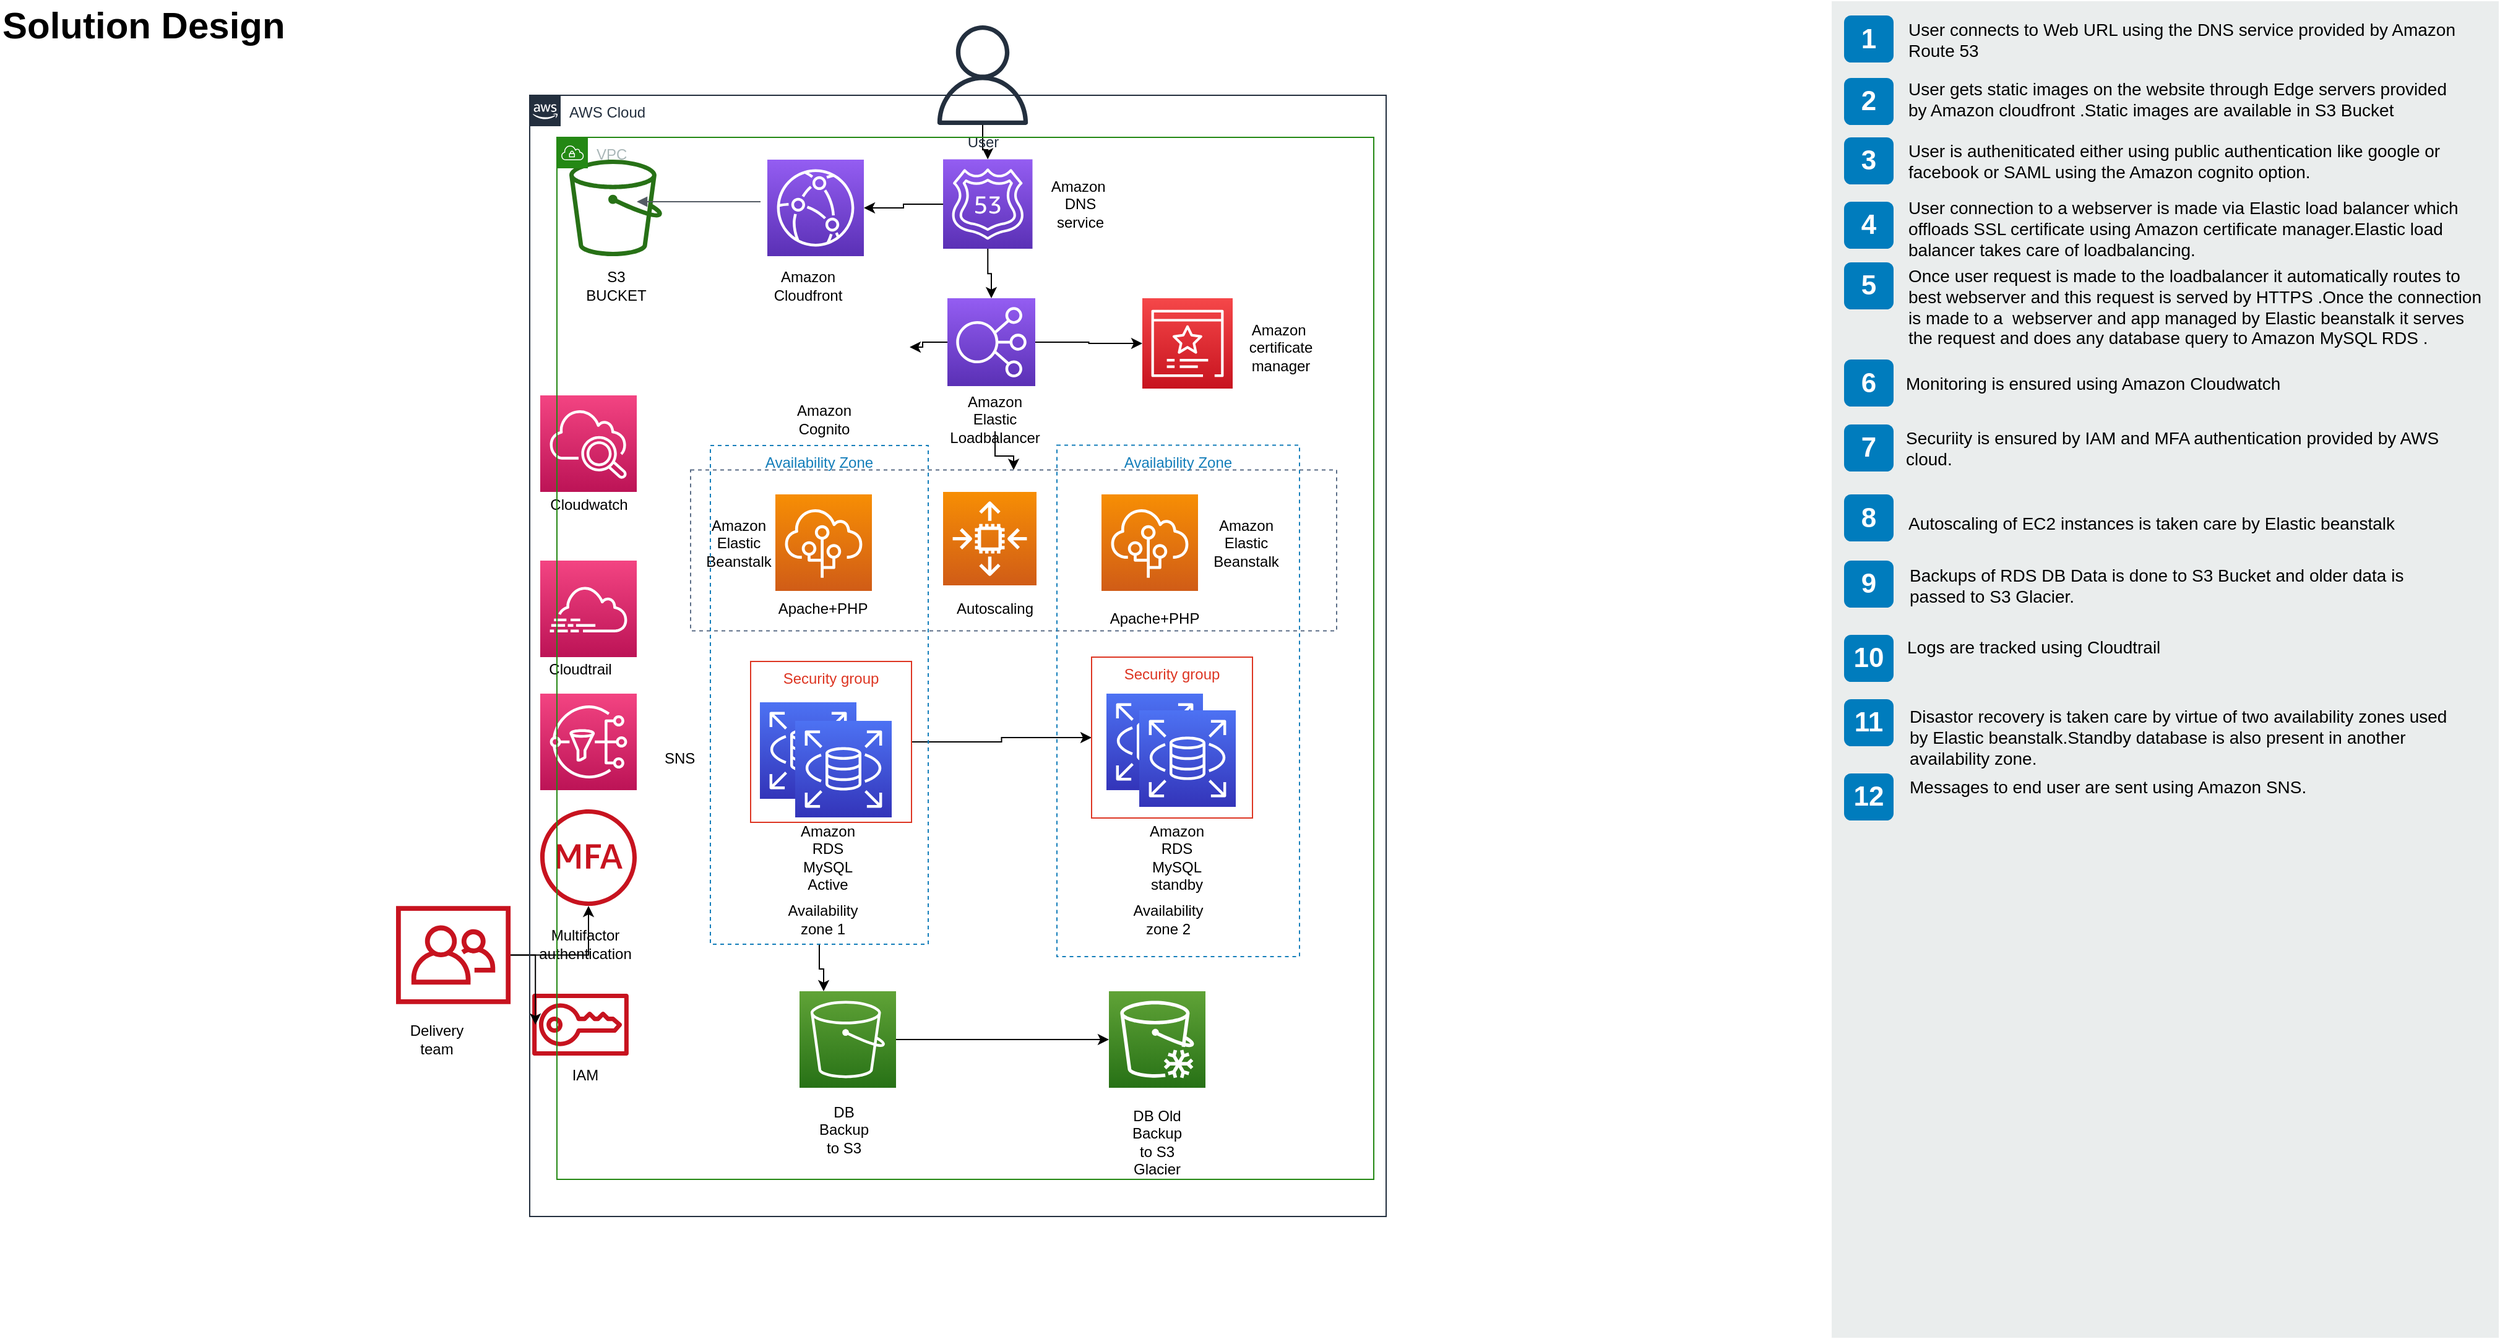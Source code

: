 <mxfile version="14.5.8" type="github">
  <diagram id="Ht1M8jgEwFfnCIfOTk4-" name="Page-1">
    <mxGraphModel dx="1620.5" dy="605" grid="1" gridSize="10" guides="1" tooltips="1" connect="1" arrows="1" fold="1" page="1" pageScale="0.5" pageWidth="827" pageHeight="1169" math="0" shadow="0">
      <root>
        <mxCell id="0" />
        <mxCell id="1" parent="0" />
        <mxCell id="-QjtrjUzRDEMRZ5MF8oH-46" value="" style="rounded=0;whiteSpace=wrap;html=1;fillColor=#EAEDED;fontSize=22;fontColor=#FFFFFF;strokeColor=none;labelBackgroundColor=none;" parent="1" vertex="1">
          <mxGeometry x="1080" y="38" width="539" height="1080" as="geometry" />
        </mxCell>
        <mxCell id="-QjtrjUzRDEMRZ5MF8oH-36" value="1" style="rounded=1;whiteSpace=wrap;html=1;fillColor=#007CBD;strokeColor=none;fontColor=#FFFFFF;fontStyle=1;fontSize=22;labelBackgroundColor=none;" parent="1" vertex="1">
          <mxGeometry x="1090" y="49.5" width="40" height="38" as="geometry" />
        </mxCell>
        <mxCell id="-QjtrjUzRDEMRZ5MF8oH-37" value="2" style="rounded=1;whiteSpace=wrap;html=1;fillColor=#007CBD;strokeColor=none;fontColor=#FFFFFF;fontStyle=1;fontSize=22;labelBackgroundColor=none;" parent="1" vertex="1">
          <mxGeometry x="1090" y="100" width="40" height="38" as="geometry" />
        </mxCell>
        <mxCell id="-QjtrjUzRDEMRZ5MF8oH-38" value="3" style="rounded=1;whiteSpace=wrap;html=1;fillColor=#007CBD;strokeColor=none;fontColor=#FFFFFF;fontStyle=1;fontSize=22;labelBackgroundColor=none;" parent="1" vertex="1">
          <mxGeometry x="1090" y="148" width="40" height="38" as="geometry" />
        </mxCell>
        <mxCell id="-QjtrjUzRDEMRZ5MF8oH-39" value="4" style="rounded=1;whiteSpace=wrap;html=1;fillColor=#007CBD;strokeColor=none;fontColor=#FFFFFF;fontStyle=1;fontSize=22;labelBackgroundColor=none;" parent="1" vertex="1">
          <mxGeometry x="1090" y="200" width="40" height="38" as="geometry" />
        </mxCell>
        <mxCell id="-QjtrjUzRDEMRZ5MF8oH-40" value="5" style="rounded=1;whiteSpace=wrap;html=1;fillColor=#007CBD;strokeColor=none;fontColor=#FFFFFF;fontStyle=1;fontSize=22;labelBackgroundColor=none;" parent="1" vertex="1">
          <mxGeometry x="1090" y="249" width="40" height="38" as="geometry" />
        </mxCell>
        <mxCell id="-QjtrjUzRDEMRZ5MF8oH-41" value="6" style="rounded=1;whiteSpace=wrap;html=1;fillColor=#007CBD;strokeColor=none;fontColor=#FFFFFF;fontStyle=1;fontSize=22;labelBackgroundColor=none;" parent="1" vertex="1">
          <mxGeometry x="1090" y="327.5" width="40" height="38" as="geometry" />
        </mxCell>
        <mxCell id="-QjtrjUzRDEMRZ5MF8oH-42" value="7" style="rounded=1;whiteSpace=wrap;html=1;fillColor=#007CBD;strokeColor=none;fontColor=#FFFFFF;fontStyle=1;fontSize=22;labelBackgroundColor=none;" parent="1" vertex="1">
          <mxGeometry x="1090" y="380" width="40" height="38" as="geometry" />
        </mxCell>
        <mxCell id="-QjtrjUzRDEMRZ5MF8oH-43" value="8" style="rounded=1;whiteSpace=wrap;html=1;fillColor=#007CBD;strokeColor=none;fontColor=#FFFFFF;fontStyle=1;fontSize=22;labelBackgroundColor=none;" parent="1" vertex="1">
          <mxGeometry x="1090" y="436.5" width="40" height="38" as="geometry" />
        </mxCell>
        <mxCell id="-QjtrjUzRDEMRZ5MF8oH-44" value="9" style="rounded=1;whiteSpace=wrap;html=1;fillColor=#007CBD;strokeColor=none;fontColor=#FFFFFF;fontStyle=1;fontSize=22;labelBackgroundColor=none;" parent="1" vertex="1">
          <mxGeometry x="1090" y="490" width="40" height="38" as="geometry" />
        </mxCell>
        <mxCell id="-QjtrjUzRDEMRZ5MF8oH-47" value="Solution Design" style="text;html=1;resizable=0;points=[];autosize=1;align=left;verticalAlign=top;spacingTop=-4;fontSize=30;fontStyle=1;labelBackgroundColor=none;" parent="1" vertex="1">
          <mxGeometry x="-400" y="37" width="240" height="40" as="geometry" />
        </mxCell>
        <mxCell id="SCVMTBWpLvtzJIhz15lM-6" value="&lt;span&gt;User connects to Web URL using the DNS service provided by Amazon Route 53&lt;/span&gt;" style="text;html=1;align=left;verticalAlign=top;spacingTop=-4;fontSize=14;labelBackgroundColor=none;whiteSpace=wrap;" parent="1" vertex="1">
          <mxGeometry x="1140" y="49.5" width="449" height="50.5" as="geometry" />
        </mxCell>
        <mxCell id="SCVMTBWpLvtzJIhz15lM-7" value="&lt;span&gt;User gets static images on the website through Edge servers provided by Amazon cloudfront .Static images are available in S3 Bucket&lt;/span&gt;" style="text;html=1;align=left;verticalAlign=top;spacingTop=-4;fontSize=14;labelBackgroundColor=none;whiteSpace=wrap;" parent="1" vertex="1">
          <mxGeometry x="1140" y="98" width="450" height="50" as="geometry" />
        </mxCell>
        <mxCell id="SCVMTBWpLvtzJIhz15lM-9" value="&lt;span&gt;User is autheniticated either using public authentication like google or facebook or SAML using the Amazon cognito option.&lt;/span&gt;" style="text;html=1;align=left;verticalAlign=top;spacingTop=-4;fontSize=14;labelBackgroundColor=none;whiteSpace=wrap;" parent="1" vertex="1">
          <mxGeometry x="1140" y="148" width="450" height="40" as="geometry" />
        </mxCell>
        <mxCell id="SCVMTBWpLvtzJIhz15lM-10" value="User connection to a webserver is made via Elastic load balancer which offloads SSL certificate using Amazon certificate manager.Elastic load balancer takes care of loadbalancing." style="text;html=1;align=left;verticalAlign=top;spacingTop=-4;fontSize=14;labelBackgroundColor=none;whiteSpace=wrap;" parent="1" vertex="1">
          <mxGeometry x="1139.5" y="194" width="450" height="50" as="geometry" />
        </mxCell>
        <mxCell id="SCVMTBWpLvtzJIhz15lM-11" value="&lt;span&gt;Once user request is made to the loadbalancer it automatically routes to best webserver and this request is served by HTTPS .Once the connection is made to a&amp;nbsp; webserver and app managed by Elastic beanstalk it serves the request and does any database query to Amazon MySQL RDS .&lt;/span&gt;" style="text;html=1;align=left;verticalAlign=top;spacingTop=-4;fontSize=14;labelBackgroundColor=none;whiteSpace=wrap;" parent="1" vertex="1">
          <mxGeometry x="1139.5" y="249" width="470.5" height="87" as="geometry" />
        </mxCell>
        <mxCell id="SCVMTBWpLvtzJIhz15lM-12" value="Monitoring is ensured using Amazon Cloudwatch" style="text;html=1;align=left;verticalAlign=top;spacingTop=-4;fontSize=14;labelBackgroundColor=none;whiteSpace=wrap;" parent="1" vertex="1">
          <mxGeometry x="1138" y="336" width="450" height="28" as="geometry" />
        </mxCell>
        <mxCell id="SCVMTBWpLvtzJIhz15lM-13" value="&lt;span&gt;Securiity is ensured by IAM and MFA authentication provided by AWS cloud.&lt;/span&gt;" style="text;html=1;align=left;verticalAlign=top;spacingTop=-4;fontSize=14;labelBackgroundColor=none;whiteSpace=wrap;" parent="1" vertex="1">
          <mxGeometry x="1138" y="380" width="449" height="40.5" as="geometry" />
        </mxCell>
        <mxCell id="SCVMTBWpLvtzJIhz15lM-14" value="Autoscaling of EC2 instances is taken care by Elastic beanstalk&amp;nbsp;" style="text;html=1;align=left;verticalAlign=top;spacingTop=-4;fontSize=14;labelBackgroundColor=none;whiteSpace=wrap;" parent="1" vertex="1">
          <mxGeometry x="1140" y="449" width="449" height="25.5" as="geometry" />
        </mxCell>
        <mxCell id="SCVMTBWpLvtzJIhz15lM-15" value="Backups of RDS DB Data is done to S3 Bucket and older data is passed to S3 Glacier." style="text;html=1;align=left;verticalAlign=top;spacingTop=-4;fontSize=14;labelBackgroundColor=none;whiteSpace=wrap;" parent="1" vertex="1">
          <mxGeometry x="1141" y="491.25" width="449" height="35.5" as="geometry" />
        </mxCell>
        <mxCell id="_9B2pnNq8bpqkfTlN1mw-159" style="edgeStyle=orthogonalEdgeStyle;rounded=0;orthogonalLoop=1;jettySize=auto;html=1;entryX=0.5;entryY=0;entryDx=0;entryDy=0;entryPerimeter=0;" edge="1" parent="1" source="jZVaUwOg5UY3L9NAnvdq-60" target="_9B2pnNq8bpqkfTlN1mw-20">
          <mxGeometry relative="1" as="geometry" />
        </mxCell>
        <mxCell id="jZVaUwOg5UY3L9NAnvdq-60" value="User" style="outlineConnect=0;fontColor=#232F3E;gradientColor=none;fillColor=#232F3E;strokeColor=none;dashed=0;verticalLabelPosition=bottom;verticalAlign=top;align=center;html=1;fontSize=12;fontStyle=0;aspect=fixed;pointerEvents=1;shape=mxgraph.aws4.user;labelBackgroundColor=none;" parent="1" vertex="1">
          <mxGeometry x="353.75" y="57.5" width="80.5" height="80.5" as="geometry" />
        </mxCell>
        <mxCell id="_9B2pnNq8bpqkfTlN1mw-11" value="" style="points=[[0,0,0],[0.25,0,0],[0.5,0,0],[0.75,0,0],[1,0,0],[0,1,0],[0.25,1,0],[0.5,1,0],[0.75,1,0],[1,1,0],[0,0.25,0],[0,0.5,0],[0,0.75,0],[1,0.25,0],[1,0.5,0],[1,0.75,0]];outlineConnect=0;fontColor=#232F3E;gradientColor=#945DF2;gradientDirection=north;fillColor=#5A30B5;strokeColor=#ffffff;dashed=0;verticalLabelPosition=bottom;verticalAlign=top;align=center;html=1;fontSize=12;fontStyle=0;aspect=fixed;shape=mxgraph.aws4.resourceIcon;resIcon=mxgraph.aws4.cloudfront;" vertex="1" parent="1">
          <mxGeometry x="220" y="166" width="78" height="78" as="geometry" />
        </mxCell>
        <mxCell id="_9B2pnNq8bpqkfTlN1mw-13" value="Amazon Cloudfront" style="text;html=1;strokeColor=none;fillColor=none;align=center;verticalAlign=middle;whiteSpace=wrap;rounded=0;" vertex="1" parent="1">
          <mxGeometry x="230" y="258" width="46" height="20" as="geometry" />
        </mxCell>
        <mxCell id="_9B2pnNq8bpqkfTlN1mw-14" value="" style="outlineConnect=0;fontColor=#232F3E;gradientColor=none;fillColor=#277116;strokeColor=none;dashed=0;verticalLabelPosition=bottom;verticalAlign=top;align=center;html=1;fontSize=12;fontStyle=0;aspect=fixed;pointerEvents=1;shape=mxgraph.aws4.bucket;" vertex="1" parent="1">
          <mxGeometry x="60" y="166" width="75" height="78" as="geometry" />
        </mxCell>
        <mxCell id="_9B2pnNq8bpqkfTlN1mw-15" value="" style="edgeStyle=orthogonalEdgeStyle;html=1;endArrow=none;elbow=vertical;startArrow=block;startFill=1;strokeColor=#545B64;rounded=0;" edge="1" parent="1">
          <mxGeometry width="100" relative="1" as="geometry">
            <mxPoint x="114.5" y="200" as="sourcePoint" />
            <mxPoint x="214.5" y="200" as="targetPoint" />
          </mxGeometry>
        </mxCell>
        <mxCell id="_9B2pnNq8bpqkfTlN1mw-160" style="edgeStyle=orthogonalEdgeStyle;rounded=0;orthogonalLoop=1;jettySize=auto;html=1;entryX=0.5;entryY=0;entryDx=0;entryDy=0;entryPerimeter=0;" edge="1" parent="1" source="_9B2pnNq8bpqkfTlN1mw-20" target="_9B2pnNq8bpqkfTlN1mw-22">
          <mxGeometry relative="1" as="geometry" />
        </mxCell>
        <mxCell id="_9B2pnNq8bpqkfTlN1mw-161" style="edgeStyle=orthogonalEdgeStyle;rounded=0;orthogonalLoop=1;jettySize=auto;html=1;entryX=1;entryY=0.5;entryDx=0;entryDy=0;entryPerimeter=0;" edge="1" parent="1" source="_9B2pnNq8bpqkfTlN1mw-20" target="_9B2pnNq8bpqkfTlN1mw-11">
          <mxGeometry relative="1" as="geometry" />
        </mxCell>
        <mxCell id="_9B2pnNq8bpqkfTlN1mw-20" value="" style="points=[[0,0,0],[0.25,0,0],[0.5,0,0],[0.75,0,0],[1,0,0],[0,1,0],[0.25,1,0],[0.5,1,0],[0.75,1,0],[1,1,0],[0,0.25,0],[0,0.5,0],[0,0.75,0],[1,0.25,0],[1,0.5,0],[1,0.75,0]];outlineConnect=0;fontColor=#232F3E;gradientColor=#945DF2;gradientDirection=north;fillColor=#5A30B5;strokeColor=#ffffff;dashed=0;verticalLabelPosition=bottom;verticalAlign=top;align=center;html=1;fontSize=12;fontStyle=0;aspect=fixed;shape=mxgraph.aws4.resourceIcon;resIcon=mxgraph.aws4.route_53;" vertex="1" parent="1">
          <mxGeometry x="362" y="165.75" width="72.25" height="72.25" as="geometry" />
        </mxCell>
        <mxCell id="_9B2pnNq8bpqkfTlN1mw-162" style="edgeStyle=orthogonalEdgeStyle;rounded=0;orthogonalLoop=1;jettySize=auto;html=1;entryX=0;entryY=0.5;entryDx=0;entryDy=0;entryPerimeter=0;" edge="1" parent="1" source="_9B2pnNq8bpqkfTlN1mw-22" target="_9B2pnNq8bpqkfTlN1mw-97">
          <mxGeometry relative="1" as="geometry" />
        </mxCell>
        <mxCell id="_9B2pnNq8bpqkfTlN1mw-167" style="edgeStyle=orthogonalEdgeStyle;rounded=0;orthogonalLoop=1;jettySize=auto;html=1;" edge="1" parent="1" source="_9B2pnNq8bpqkfTlN1mw-22" target="_9B2pnNq8bpqkfTlN1mw-26">
          <mxGeometry relative="1" as="geometry" />
        </mxCell>
        <mxCell id="_9B2pnNq8bpqkfTlN1mw-22" value="" style="points=[[0,0,0],[0.25,0,0],[0.5,0,0],[0.75,0,0],[1,0,0],[0,1,0],[0.25,1,0],[0.5,1,0],[0.75,1,0],[1,1,0],[0,0.25,0],[0,0.5,0],[0,0.75,0],[1,0.25,0],[1,0.5,0],[1,0.75,0]];outlineConnect=0;fontColor=#232F3E;gradientColor=#945DF2;gradientDirection=north;fillColor=#5A30B5;strokeColor=#ffffff;dashed=0;verticalLabelPosition=bottom;verticalAlign=top;align=center;html=1;fontSize=12;fontStyle=0;aspect=fixed;shape=mxgraph.aws4.resourceIcon;resIcon=mxgraph.aws4.elastic_load_balancing;" vertex="1" parent="1">
          <mxGeometry x="365.5" y="278" width="71" height="71" as="geometry" />
        </mxCell>
        <mxCell id="_9B2pnNq8bpqkfTlN1mw-27" value="Amazon Cognito" style="text;html=1;strokeColor=none;fillColor=none;align=center;verticalAlign=middle;whiteSpace=wrap;rounded=0;" vertex="1" parent="1">
          <mxGeometry x="242.5" y="365.5" width="46" height="20" as="geometry" />
        </mxCell>
        <mxCell id="_9B2pnNq8bpqkfTlN1mw-28" value="" style="points=[[0,0,0],[0.25,0,0],[0.5,0,0],[0.75,0,0],[1,0,0],[0,1,0],[0.25,1,0],[0.5,1,0],[0.75,1,0],[1,1,0],[0,0.25,0],[0,0.5,0],[0,0.75,0],[1,0.25,0],[1,0.5,0],[1,0.75,0]];outlineConnect=0;fontColor=#232F3E;gradientColor=#F78E04;gradientDirection=north;fillColor=#D05C17;strokeColor=#ffffff;dashed=0;verticalLabelPosition=bottom;verticalAlign=top;align=center;html=1;fontSize=12;fontStyle=0;aspect=fixed;shape=mxgraph.aws4.resourceIcon;resIcon=mxgraph.aws4.auto_scaling2;" vertex="1" parent="1">
          <mxGeometry x="362" y="434.5" width="75.5" height="75.5" as="geometry" />
        </mxCell>
        <mxCell id="_9B2pnNq8bpqkfTlN1mw-29" value="" style="points=[[0,0,0],[0.25,0,0],[0.5,0,0],[0.75,0,0],[1,0,0],[0,1,0],[0.25,1,0],[0.5,1,0],[0.75,1,0],[1,1,0],[0,0.25,0],[0,0.5,0],[0,0.75,0],[1,0.25,0],[1,0.5,0],[1,0.75,0]];outlineConnect=0;fontColor=#232F3E;gradientColor=#F78E04;gradientDirection=north;fillColor=#D05C17;strokeColor=#ffffff;dashed=0;verticalLabelPosition=bottom;verticalAlign=top;align=center;html=1;fontSize=12;fontStyle=0;aspect=fixed;shape=mxgraph.aws4.resourceIcon;resIcon=mxgraph.aws4.elastic_beanstalk;" vertex="1" parent="1">
          <mxGeometry x="226.5" y="436.5" width="78" height="78" as="geometry" />
        </mxCell>
        <mxCell id="_9B2pnNq8bpqkfTlN1mw-30" value="" style="points=[[0,0,0],[0.25,0,0],[0.5,0,0],[0.75,0,0],[1,0,0],[0,1,0],[0.25,1,0],[0.5,1,0],[0.75,1,0],[1,1,0],[0,0.25,0],[0,0.5,0],[0,0.75,0],[1,0.25,0],[1,0.5,0],[1,0.75,0]];outlineConnect=0;fontColor=#232F3E;gradientColor=#F78E04;gradientDirection=north;fillColor=#D05C17;strokeColor=#ffffff;dashed=0;verticalLabelPosition=bottom;verticalAlign=top;align=center;html=1;fontSize=12;fontStyle=0;aspect=fixed;shape=mxgraph.aws4.resourceIcon;resIcon=mxgraph.aws4.elastic_beanstalk;" vertex="1" parent="1">
          <mxGeometry x="490" y="436.5" width="78" height="78" as="geometry" />
        </mxCell>
        <mxCell id="_9B2pnNq8bpqkfTlN1mw-168" style="edgeStyle=orthogonalEdgeStyle;rounded=0;orthogonalLoop=1;jettySize=auto;html=1;" edge="1" parent="1" source="_9B2pnNq8bpqkfTlN1mw-31" target="_9B2pnNq8bpqkfTlN1mw-163">
          <mxGeometry relative="1" as="geometry" />
        </mxCell>
        <mxCell id="_9B2pnNq8bpqkfTlN1mw-31" value="Amazon Elastic Loadbalancer" style="text;html=1;strokeColor=none;fillColor=none;align=center;verticalAlign=middle;whiteSpace=wrap;rounded=0;" vertex="1" parent="1">
          <mxGeometry x="381" y="365.5" width="46" height="20" as="geometry" />
        </mxCell>
        <mxCell id="_9B2pnNq8bpqkfTlN1mw-35" value="Amazon Elastic Beanstalk" style="text;html=1;strokeColor=none;fillColor=none;align=center;verticalAlign=middle;whiteSpace=wrap;rounded=0;" vertex="1" parent="1">
          <mxGeometry x="174" y="465.5" width="46" height="20" as="geometry" />
        </mxCell>
        <mxCell id="_9B2pnNq8bpqkfTlN1mw-36" value="Amazon Elastic Beanstalk" style="text;html=1;strokeColor=none;fillColor=none;align=center;verticalAlign=middle;whiteSpace=wrap;rounded=0;" vertex="1" parent="1">
          <mxGeometry x="584" y="465.5" width="46" height="20" as="geometry" />
        </mxCell>
        <mxCell id="_9B2pnNq8bpqkfTlN1mw-37" value="" style="points=[[0,0,0],[0.25,0,0],[0.5,0,0],[0.75,0,0],[1,0,0],[0,1,0],[0.25,1,0],[0.5,1,0],[0.75,1,0],[1,1,0],[0,0.25,0],[0,0.5,0],[0,0.75,0],[1,0.25,0],[1,0.5,0],[1,0.75,0]];outlineConnect=0;fontColor=#232F3E;gradientColor=#4D72F3;gradientDirection=north;fillColor=#3334B9;strokeColor=#ffffff;dashed=0;verticalLabelPosition=bottom;verticalAlign=top;align=center;html=1;fontSize=12;fontStyle=0;aspect=fixed;shape=mxgraph.aws4.resourceIcon;resIcon=mxgraph.aws4.rds;" vertex="1" parent="1">
          <mxGeometry x="214" y="604.5" width="78" height="78" as="geometry" />
        </mxCell>
        <mxCell id="_9B2pnNq8bpqkfTlN1mw-38" value="" style="points=[[0,0,0],[0.25,0,0],[0.5,0,0],[0.75,0,0],[1,0,0],[0,1,0],[0.25,1,0],[0.5,1,0],[0.75,1,0],[1,1,0],[0,0.25,0],[0,0.5,0],[0,0.75,0],[1,0.25,0],[1,0.5,0],[1,0.75,0]];outlineConnect=0;fontColor=#232F3E;gradientColor=#4D72F3;gradientDirection=north;fillColor=#3334B9;strokeColor=#ffffff;dashed=0;verticalLabelPosition=bottom;verticalAlign=top;align=center;html=1;fontSize=12;fontStyle=0;aspect=fixed;shape=mxgraph.aws4.resourceIcon;resIcon=mxgraph.aws4.rds;" vertex="1" parent="1">
          <mxGeometry x="494" y="597.5" width="78" height="78" as="geometry" />
        </mxCell>
        <mxCell id="_9B2pnNq8bpqkfTlN1mw-26" value="" style="shape=image;imageAspect=0;aspect=fixed;verticalLabelPosition=bottom;verticalAlign=top;image=https://pbs.twimg.com/media/D6JM4MWXoAAoO7X?format=jpg&amp;name=small;" vertex="1" parent="1">
          <mxGeometry x="195" y="282.5" width="140" height="70" as="geometry" />
        </mxCell>
        <mxCell id="_9B2pnNq8bpqkfTlN1mw-58" value="Availability zone 1" style="text;html=1;strokeColor=none;fillColor=none;align=center;verticalAlign=middle;whiteSpace=wrap;rounded=0;" vertex="1" parent="1">
          <mxGeometry x="242" y="769.5" width="46" height="20" as="geometry" />
        </mxCell>
        <mxCell id="_9B2pnNq8bpqkfTlN1mw-60" value="Availability zone 2" style="text;html=1;strokeColor=none;fillColor=none;align=center;verticalAlign=middle;whiteSpace=wrap;rounded=0;" vertex="1" parent="1">
          <mxGeometry x="520.5" y="769.5" width="46" height="20" as="geometry" />
        </mxCell>
        <mxCell id="_9B2pnNq8bpqkfTlN1mw-65" value="Amazon RDS MySQL Active" style="text;html=1;strokeColor=none;fillColor=none;align=center;verticalAlign=middle;whiteSpace=wrap;rounded=0;" vertex="1" parent="1">
          <mxGeometry x="246" y="720" width="46" height="20" as="geometry" />
        </mxCell>
        <mxCell id="_9B2pnNq8bpqkfTlN1mw-66" value="Amazon RDS MySQL standby" style="text;html=1;strokeColor=none;fillColor=none;align=center;verticalAlign=middle;whiteSpace=wrap;rounded=0;" vertex="1" parent="1">
          <mxGeometry x="528" y="720" width="46" height="20" as="geometry" />
        </mxCell>
        <mxCell id="_9B2pnNq8bpqkfTlN1mw-67" value="Amazon&amp;nbsp;&lt;br&gt;DNS service" style="text;html=1;strokeColor=none;fillColor=none;align=center;verticalAlign=middle;whiteSpace=wrap;rounded=0;" vertex="1" parent="1">
          <mxGeometry x="450" y="187.5" width="46" height="28.75" as="geometry" />
        </mxCell>
        <mxCell id="_9B2pnNq8bpqkfTlN1mw-68" value="Apache+PHP" style="text;html=1;strokeColor=none;fillColor=none;align=center;verticalAlign=middle;whiteSpace=wrap;rounded=0;" vertex="1" parent="1">
          <mxGeometry x="242" y="519" width="46" height="20" as="geometry" />
        </mxCell>
        <mxCell id="_9B2pnNq8bpqkfTlN1mw-69" value="Apache+PHP" style="text;html=1;strokeColor=none;fillColor=none;align=center;verticalAlign=middle;whiteSpace=wrap;rounded=0;" vertex="1" parent="1">
          <mxGeometry x="510" y="526.75" width="46" height="20" as="geometry" />
        </mxCell>
        <mxCell id="_9B2pnNq8bpqkfTlN1mw-70" value="Autoscaling" style="text;html=1;strokeColor=none;fillColor=none;align=center;verticalAlign=middle;whiteSpace=wrap;rounded=0;" vertex="1" parent="1">
          <mxGeometry x="381" y="519" width="46" height="20" as="geometry" />
        </mxCell>
        <mxCell id="_9B2pnNq8bpqkfTlN1mw-76" value="S3 BUCKET" style="text;html=1;strokeColor=none;fillColor=none;align=center;verticalAlign=middle;whiteSpace=wrap;rounded=0;" vertex="1" parent="1">
          <mxGeometry x="74.5" y="258" width="46" height="20" as="geometry" />
        </mxCell>
        <mxCell id="_9B2pnNq8bpqkfTlN1mw-85" value="" style="outlineConnect=0;fontColor=#232F3E;gradientColor=none;fillColor=#C7131F;strokeColor=none;dashed=0;verticalLabelPosition=bottom;verticalAlign=top;align=center;html=1;fontSize=12;fontStyle=0;aspect=fixed;pointerEvents=1;shape=mxgraph.aws4.mfa_token;" vertex="1" parent="1">
          <mxGeometry x="36.5" y="691" width="78" height="78" as="geometry" />
        </mxCell>
        <mxCell id="_9B2pnNq8bpqkfTlN1mw-86" value="" style="outlineConnect=0;fontColor=#232F3E;gradientColor=none;fillColor=#C7131F;strokeColor=none;dashed=0;verticalLabelPosition=bottom;verticalAlign=top;align=center;html=1;fontSize=12;fontStyle=0;aspect=fixed;pointerEvents=1;shape=mxgraph.aws4.sts;" vertex="1" parent="1">
          <mxGeometry x="30" y="840" width="78" height="50" as="geometry" />
        </mxCell>
        <mxCell id="_9B2pnNq8bpqkfTlN1mw-87" value="" style="points=[[0,0,0],[0.25,0,0],[0.5,0,0],[0.75,0,0],[1,0,0],[0,1,0],[0.25,1,0],[0.5,1,0],[0.75,1,0],[1,1,0],[0,0.25,0],[0,0.5,0],[0,0.75,0],[1,0.25,0],[1,0.5,0],[1,0.75,0]];outlineConnect=0;fontColor=#232F3E;gradientColor=#F34482;gradientDirection=north;fillColor=#BC1356;strokeColor=#ffffff;dashed=0;verticalLabelPosition=bottom;verticalAlign=top;align=center;html=1;fontSize=12;fontStyle=0;aspect=fixed;shape=mxgraph.aws4.resourceIcon;resIcon=mxgraph.aws4.sns;" vertex="1" parent="1">
          <mxGeometry x="36.5" y="597.5" width="78" height="78" as="geometry" />
        </mxCell>
        <mxCell id="_9B2pnNq8bpqkfTlN1mw-88" value="SNS&amp;nbsp;" style="text;html=1;strokeColor=none;fillColor=none;align=center;verticalAlign=middle;whiteSpace=wrap;rounded=0;" vertex="1" parent="1">
          <mxGeometry x="128" y="640" width="46" height="20" as="geometry" />
        </mxCell>
        <mxCell id="_9B2pnNq8bpqkfTlN1mw-90" value="IAM" style="text;html=1;strokeColor=none;fillColor=none;align=center;verticalAlign=middle;whiteSpace=wrap;rounded=0;" vertex="1" parent="1">
          <mxGeometry x="50" y="896" width="46" height="20" as="geometry" />
        </mxCell>
        <mxCell id="_9B2pnNq8bpqkfTlN1mw-91" value="Multifactor authentication" style="text;html=1;strokeColor=none;fillColor=none;align=center;verticalAlign=middle;whiteSpace=wrap;rounded=0;" vertex="1" parent="1">
          <mxGeometry x="50" y="789.5" width="46" height="20" as="geometry" />
        </mxCell>
        <mxCell id="_9B2pnNq8bpqkfTlN1mw-92" value="" style="points=[[0,0,0],[0.25,0,0],[0.5,0,0],[0.75,0,0],[1,0,0],[0,1,0],[0.25,1,0],[0.5,1,0],[0.75,1,0],[1,1,0],[0,0.25,0],[0,0.5,0],[0,0.75,0],[1,0.25,0],[1,0.5,0],[1,0.75,0]];points=[[0,0,0],[0.25,0,0],[0.5,0,0],[0.75,0,0],[1,0,0],[0,1,0],[0.25,1,0],[0.5,1,0],[0.75,1,0],[1,1,0],[0,0.25,0],[0,0.5,0],[0,0.75,0],[1,0.25,0],[1,0.5,0],[1,0.75,0]];outlineConnect=0;fontColor=#232F3E;gradientColor=#F34482;gradientDirection=north;fillColor=#BC1356;strokeColor=#ffffff;dashed=0;verticalLabelPosition=bottom;verticalAlign=top;align=center;html=1;fontSize=12;fontStyle=0;aspect=fixed;shape=mxgraph.aws4.resourceIcon;resIcon=mxgraph.aws4.cloudwatch_2;" vertex="1" parent="1">
          <mxGeometry x="36.5" y="356.5" width="78" height="78" as="geometry" />
        </mxCell>
        <mxCell id="_9B2pnNq8bpqkfTlN1mw-94" value="Cloudwatch" style="text;html=1;strokeColor=none;fillColor=none;align=center;verticalAlign=middle;whiteSpace=wrap;rounded=0;" vertex="1" parent="1">
          <mxGeometry x="52.5" y="434.5" width="46" height="20" as="geometry" />
        </mxCell>
        <mxCell id="_9B2pnNq8bpqkfTlN1mw-95" value="" style="points=[[0,0,0],[0.25,0,0],[0.5,0,0],[0.75,0,0],[1,0,0],[0,1,0],[0.25,1,0],[0.5,1,0],[0.75,1,0],[1,1,0],[0,0.25,0],[0,0.5,0],[0,0.75,0],[1,0.25,0],[1,0.5,0],[1,0.75,0]];outlineConnect=0;fontColor=#232F3E;gradientColor=#4D72F3;gradientDirection=north;fillColor=#3334B9;strokeColor=#ffffff;dashed=0;verticalLabelPosition=bottom;verticalAlign=top;align=center;html=1;fontSize=12;fontStyle=0;aspect=fixed;shape=mxgraph.aws4.resourceIcon;resIcon=mxgraph.aws4.rds;" vertex="1" parent="1">
          <mxGeometry x="242.5" y="619.5" width="78" height="78" as="geometry" />
        </mxCell>
        <mxCell id="_9B2pnNq8bpqkfTlN1mw-96" value="" style="points=[[0,0,0],[0.25,0,0],[0.5,0,0],[0.75,0,0],[1,0,0],[0,1,0],[0.25,1,0],[0.5,1,0],[0.75,1,0],[1,1,0],[0,0.25,0],[0,0.5,0],[0,0.75,0],[1,0.25,0],[1,0.5,0],[1,0.75,0]];outlineConnect=0;fontColor=#232F3E;gradientColor=#4D72F3;gradientDirection=north;fillColor=#3334B9;strokeColor=#ffffff;dashed=0;verticalLabelPosition=bottom;verticalAlign=top;align=center;html=1;fontSize=12;fontStyle=0;aspect=fixed;shape=mxgraph.aws4.resourceIcon;resIcon=mxgraph.aws4.rds;" vertex="1" parent="1">
          <mxGeometry x="520.5" y="611" width="78" height="78" as="geometry" />
        </mxCell>
        <mxCell id="_9B2pnNq8bpqkfTlN1mw-97" value="" style="points=[[0,0,0],[0.25,0,0],[0.5,0,0],[0.75,0,0],[1,0,0],[0,1,0],[0.25,1,0],[0.5,1,0],[0.75,1,0],[1,1,0],[0,0.25,0],[0,0.5,0],[0,0.75,0],[1,0.25,0],[1,0.5,0],[1,0.75,0]];outlineConnect=0;fontColor=#232F3E;gradientColor=#F54749;gradientDirection=north;fillColor=#C7131F;strokeColor=#ffffff;dashed=0;verticalLabelPosition=bottom;verticalAlign=top;align=center;html=1;fontSize=12;fontStyle=0;aspect=fixed;shape=mxgraph.aws4.resourceIcon;resIcon=mxgraph.aws4.certificate_manager_3;" vertex="1" parent="1">
          <mxGeometry x="523" y="278" width="73" height="73" as="geometry" />
        </mxCell>
        <mxCell id="_9B2pnNq8bpqkfTlN1mw-98" value="" style="points=[[0,0,0],[0.25,0,0],[0.5,0,0],[0.75,0,0],[1,0,0],[0,1,0],[0.25,1,0],[0.5,1,0],[0.75,1,0],[1,1,0],[0,0.25,0],[0,0.5,0],[0,0.75,0],[1,0.25,0],[1,0.5,0],[1,0.75,0]];points=[[0,0,0],[0.25,0,0],[0.5,0,0],[0.75,0,0],[1,0,0],[0,1,0],[0.25,1,0],[0.5,1,0],[0.75,1,0],[1,1,0],[0,0.25,0],[0,0.5,0],[0,0.75,0],[1,0.25,0],[1,0.5,0],[1,0.75,0]];outlineConnect=0;fontColor=#232F3E;gradientColor=#F34482;gradientDirection=north;fillColor=#BC1356;strokeColor=#ffffff;dashed=0;verticalLabelPosition=bottom;verticalAlign=top;align=center;html=1;fontSize=12;fontStyle=0;aspect=fixed;shape=mxgraph.aws4.resourceIcon;resIcon=mxgraph.aws4.cloudtrail;" vertex="1" parent="1">
          <mxGeometry x="36.5" y="490" width="78" height="78" as="geometry" />
        </mxCell>
        <mxCell id="_9B2pnNq8bpqkfTlN1mw-99" value="Cloudtrail" style="text;html=1;strokeColor=none;fillColor=none;align=center;verticalAlign=middle;whiteSpace=wrap;rounded=0;" vertex="1" parent="1">
          <mxGeometry x="46" y="568" width="46" height="20" as="geometry" />
        </mxCell>
        <mxCell id="_9B2pnNq8bpqkfTlN1mw-169" style="edgeStyle=orthogonalEdgeStyle;rounded=0;orthogonalLoop=1;jettySize=auto;html=1;entryX=0;entryY=0.5;entryDx=0;entryDy=0;" edge="1" parent="1" source="_9B2pnNq8bpqkfTlN1mw-100" target="_9B2pnNq8bpqkfTlN1mw-145">
          <mxGeometry relative="1" as="geometry" />
        </mxCell>
        <mxCell id="_9B2pnNq8bpqkfTlN1mw-100" value="Security group" style="fillColor=none;strokeColor=#DD3522;verticalAlign=top;fontStyle=0;fontColor=#DD3522;" vertex="1" parent="1">
          <mxGeometry x="206.5" y="571.5" width="130" height="130" as="geometry" />
        </mxCell>
        <mxCell id="_9B2pnNq8bpqkfTlN1mw-109" style="edgeStyle=orthogonalEdgeStyle;rounded=0;orthogonalLoop=1;jettySize=auto;html=1;entryX=0;entryY=0.5;entryDx=0;entryDy=0;entryPerimeter=0;" edge="1" parent="1" source="_9B2pnNq8bpqkfTlN1mw-103" target="_9B2pnNq8bpqkfTlN1mw-105">
          <mxGeometry relative="1" as="geometry" />
        </mxCell>
        <mxCell id="_9B2pnNq8bpqkfTlN1mw-103" value="" style="points=[[0,0,0],[0.25,0,0],[0.5,0,0],[0.75,0,0],[1,0,0],[0,1,0],[0.25,1,0],[0.5,1,0],[0.75,1,0],[1,1,0],[0,0.25,0],[0,0.5,0],[0,0.75,0],[1,0.25,0],[1,0.5,0],[1,0.75,0]];outlineConnect=0;fontColor=#232F3E;gradientColor=#60A337;gradientDirection=north;fillColor=#277116;strokeColor=#ffffff;dashed=0;verticalLabelPosition=bottom;verticalAlign=top;align=center;html=1;fontSize=12;fontStyle=0;aspect=fixed;shape=mxgraph.aws4.resourceIcon;resIcon=mxgraph.aws4.s3;" vertex="1" parent="1">
          <mxGeometry x="246" y="838" width="78" height="78" as="geometry" />
        </mxCell>
        <mxCell id="_9B2pnNq8bpqkfTlN1mw-105" value="" style="points=[[0,0,0],[0.25,0,0],[0.5,0,0],[0.75,0,0],[1,0,0],[0,1,0],[0.25,1,0],[0.5,1,0],[0.75,1,0],[1,1,0],[0,0.25,0],[0,0.5,0],[0,0.75,0],[1,0.25,0],[1,0.5,0],[1,0.75,0]];outlineConnect=0;fontColor=#232F3E;gradientColor=#60A337;gradientDirection=north;fillColor=#277116;strokeColor=#ffffff;dashed=0;verticalLabelPosition=bottom;verticalAlign=top;align=center;html=1;fontSize=12;fontStyle=0;aspect=fixed;shape=mxgraph.aws4.resourceIcon;resIcon=mxgraph.aws4.glacier;" vertex="1" parent="1">
          <mxGeometry x="496" y="838" width="78" height="78" as="geometry" />
        </mxCell>
        <mxCell id="_9B2pnNq8bpqkfTlN1mw-106" value="DB Backup to S3" style="text;html=1;strokeColor=none;fillColor=none;align=center;verticalAlign=middle;whiteSpace=wrap;rounded=0;" vertex="1" parent="1">
          <mxGeometry x="258.5" y="940" width="46" height="20" as="geometry" />
        </mxCell>
        <mxCell id="_9B2pnNq8bpqkfTlN1mw-107" value="DB Old Backup to S3 Glacier" style="text;html=1;strokeColor=none;fillColor=none;align=center;verticalAlign=middle;whiteSpace=wrap;rounded=0;" vertex="1" parent="1">
          <mxGeometry x="512" y="950" width="46" height="20" as="geometry" />
        </mxCell>
        <mxCell id="_9B2pnNq8bpqkfTlN1mw-113" value="Amazon&amp;nbsp;&lt;br&gt;certificate manager" style="text;html=1;strokeColor=none;fillColor=none;align=center;verticalAlign=middle;whiteSpace=wrap;rounded=0;" vertex="1" parent="1">
          <mxGeometry x="612" y="307.5" width="46" height="20" as="geometry" />
        </mxCell>
        <mxCell id="_9B2pnNq8bpqkfTlN1mw-125" style="edgeStyle=orthogonalEdgeStyle;rounded=0;orthogonalLoop=1;jettySize=auto;html=1;" edge="1" parent="1" source="_9B2pnNq8bpqkfTlN1mw-117" target="_9B2pnNq8bpqkfTlN1mw-85">
          <mxGeometry relative="1" as="geometry">
            <mxPoint y="720" as="targetPoint" />
          </mxGeometry>
        </mxCell>
        <mxCell id="_9B2pnNq8bpqkfTlN1mw-126" style="edgeStyle=orthogonalEdgeStyle;rounded=0;orthogonalLoop=1;jettySize=auto;html=1;" edge="1" parent="1" source="_9B2pnNq8bpqkfTlN1mw-117" target="_9B2pnNq8bpqkfTlN1mw-86">
          <mxGeometry relative="1" as="geometry" />
        </mxCell>
        <mxCell id="_9B2pnNq8bpqkfTlN1mw-117" value="" style="outlineConnect=0;fontColor=#232F3E;gradientColor=none;fillColor=#C7131F;strokeColor=none;dashed=0;verticalLabelPosition=bottom;verticalAlign=top;align=center;html=1;fontSize=12;fontStyle=0;aspect=fixed;pointerEvents=1;shape=mxgraph.aws4.organizations_organizational_unit;" vertex="1" parent="1">
          <mxGeometry x="-80" y="769" width="92.55" height="79.5" as="geometry" />
        </mxCell>
        <mxCell id="_9B2pnNq8bpqkfTlN1mw-127" value="Delivery team" style="text;html=1;strokeColor=none;fillColor=none;align=center;verticalAlign=middle;whiteSpace=wrap;rounded=0;" vertex="1" parent="1">
          <mxGeometry x="-70" y="867" width="46" height="20" as="geometry" />
        </mxCell>
        <mxCell id="_9B2pnNq8bpqkfTlN1mw-131" value="10" style="rounded=1;whiteSpace=wrap;html=1;fillColor=#007CBD;strokeColor=none;fontColor=#FFFFFF;fontStyle=1;fontSize=22;labelBackgroundColor=none;" vertex="1" parent="1">
          <mxGeometry x="1090" y="550" width="40" height="38" as="geometry" />
        </mxCell>
        <mxCell id="_9B2pnNq8bpqkfTlN1mw-132" value="Logs are tracked using Cloudtrail" style="text;html=1;align=left;verticalAlign=top;spacingTop=-4;fontSize=14;labelBackgroundColor=none;whiteSpace=wrap;" vertex="1" parent="1">
          <mxGeometry x="1139" y="549" width="449" height="35.5" as="geometry" />
        </mxCell>
        <mxCell id="_9B2pnNq8bpqkfTlN1mw-136" value="11" style="rounded=1;whiteSpace=wrap;html=1;fillColor=#007CBD;strokeColor=none;fontColor=#FFFFFF;fontStyle=1;fontSize=22;labelBackgroundColor=none;" vertex="1" parent="1">
          <mxGeometry x="1090" y="602" width="40" height="38" as="geometry" />
        </mxCell>
        <mxCell id="_9B2pnNq8bpqkfTlN1mw-137" value="Disastor recovery is taken care by virtue of two availability zones used by Elastic beanstalk.Standby database is also present in another availability zone.&lt;br&gt;" style="text;html=1;align=left;verticalAlign=top;spacingTop=-4;fontSize=14;labelBackgroundColor=none;whiteSpace=wrap;" vertex="1" parent="1">
          <mxGeometry x="1141" y="604.5" width="449" height="35.5" as="geometry" />
        </mxCell>
        <mxCell id="_9B2pnNq8bpqkfTlN1mw-138" value="12" style="rounded=1;whiteSpace=wrap;html=1;fillColor=#007CBD;strokeColor=none;fontColor=#FFFFFF;fontStyle=1;fontSize=22;labelBackgroundColor=none;" vertex="1" parent="1">
          <mxGeometry x="1090" y="662" width="40" height="38" as="geometry" />
        </mxCell>
        <mxCell id="_9B2pnNq8bpqkfTlN1mw-139" value="Messages to end user are sent using Amazon SNS.&amp;nbsp;" style="text;html=1;align=left;verticalAlign=top;spacingTop=-4;fontSize=14;labelBackgroundColor=none;whiteSpace=wrap;" vertex="1" parent="1">
          <mxGeometry x="1141" y="662" width="449" height="35.5" as="geometry" />
        </mxCell>
        <mxCell id="_9B2pnNq8bpqkfTlN1mw-145" value="Security group" style="fillColor=none;strokeColor=#DD3522;verticalAlign=top;fontStyle=0;fontColor=#DD3522;" vertex="1" parent="1">
          <mxGeometry x="482" y="568" width="130" height="130" as="geometry" />
        </mxCell>
        <mxCell id="_9B2pnNq8bpqkfTlN1mw-163" value="" style="fillColor=none;strokeColor=#5A6C86;dashed=1;verticalAlign=top;fontStyle=0;fontColor=#5A6C86;" vertex="1" parent="1">
          <mxGeometry x="158" y="416.75" width="522" height="130" as="geometry" />
        </mxCell>
        <mxCell id="_9B2pnNq8bpqkfTlN1mw-171" value="Availability Zone" style="fillColor=none;strokeColor=#147EBA;dashed=1;verticalAlign=top;fontStyle=0;fontColor=#147EBA;" vertex="1" parent="1">
          <mxGeometry x="454" y="396.75" width="196" height="413.25" as="geometry" />
        </mxCell>
        <mxCell id="_9B2pnNq8bpqkfTlN1mw-173" style="edgeStyle=orthogonalEdgeStyle;rounded=0;orthogonalLoop=1;jettySize=auto;html=1;entryX=0.25;entryY=0;entryDx=0;entryDy=0;entryPerimeter=0;" edge="1" parent="1" source="_9B2pnNq8bpqkfTlN1mw-172" target="_9B2pnNq8bpqkfTlN1mw-103">
          <mxGeometry relative="1" as="geometry" />
        </mxCell>
        <mxCell id="_9B2pnNq8bpqkfTlN1mw-172" value="Availability Zone" style="fillColor=none;strokeColor=#147EBA;dashed=1;verticalAlign=top;fontStyle=0;fontColor=#147EBA;" vertex="1" parent="1">
          <mxGeometry x="174" y="397" width="176" height="403" as="geometry" />
        </mxCell>
        <mxCell id="_9B2pnNq8bpqkfTlN1mw-174" value="VPC" style="points=[[0,0],[0.25,0],[0.5,0],[0.75,0],[1,0],[1,0.25],[1,0.5],[1,0.75],[1,1],[0.75,1],[0.5,1],[0.25,1],[0,1],[0,0.75],[0,0.5],[0,0.25]];outlineConnect=0;gradientColor=none;html=1;whiteSpace=wrap;fontSize=12;fontStyle=0;shape=mxgraph.aws4.group;grIcon=mxgraph.aws4.group_vpc;strokeColor=#248814;fillColor=none;verticalAlign=top;align=left;spacingLeft=30;fontColor=#AAB7B8;dashed=0;" vertex="1" parent="1">
          <mxGeometry x="50" y="148" width="660" height="842" as="geometry" />
        </mxCell>
        <mxCell id="_9B2pnNq8bpqkfTlN1mw-175" value="AWS Cloud" style="points=[[0,0],[0.25,0],[0.5,0],[0.75,0],[1,0],[1,0.25],[1,0.5],[1,0.75],[1,1],[0.75,1],[0.5,1],[0.25,1],[0,1],[0,0.75],[0,0.5],[0,0.25]];outlineConnect=0;gradientColor=none;html=1;whiteSpace=wrap;fontSize=12;fontStyle=0;shape=mxgraph.aws4.group;grIcon=mxgraph.aws4.group_aws_cloud_alt;strokeColor=#232F3E;fillColor=none;verticalAlign=top;align=left;spacingLeft=30;fontColor=#232F3E;dashed=0;" vertex="1" parent="1">
          <mxGeometry x="28" y="114" width="692" height="906" as="geometry" />
        </mxCell>
      </root>
    </mxGraphModel>
  </diagram>
</mxfile>
